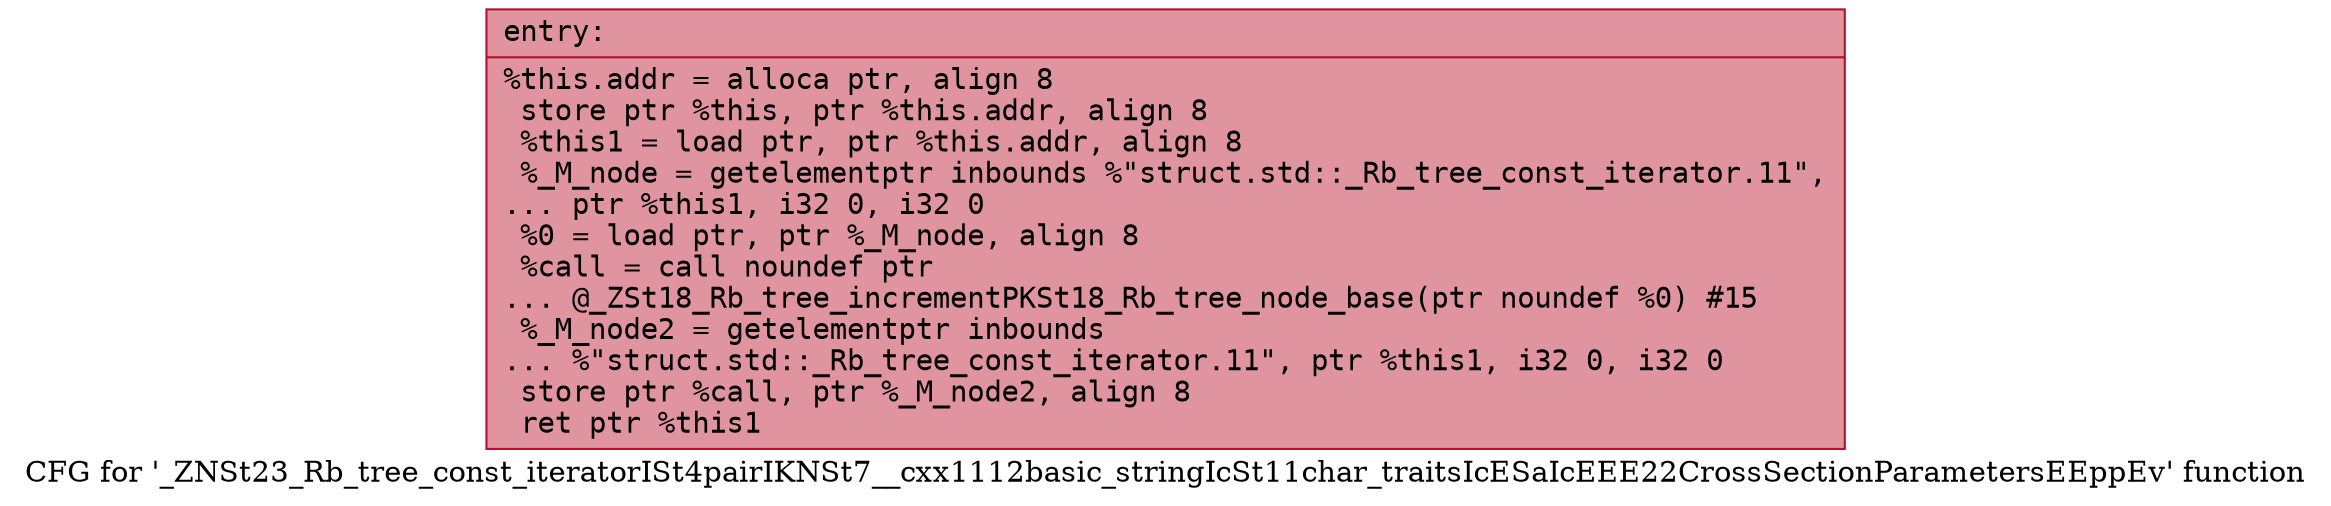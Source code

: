 digraph "CFG for '_ZNSt23_Rb_tree_const_iteratorISt4pairIKNSt7__cxx1112basic_stringIcSt11char_traitsIcESaIcEEE22CrossSectionParametersEEppEv' function" {
	label="CFG for '_ZNSt23_Rb_tree_const_iteratorISt4pairIKNSt7__cxx1112basic_stringIcSt11char_traitsIcESaIcEEE22CrossSectionParametersEEppEv' function";

	Node0x562c4e4959b0 [shape=record,color="#b70d28ff", style=filled, fillcolor="#b70d2870" fontname="Courier",label="{entry:\l|  %this.addr = alloca ptr, align 8\l  store ptr %this, ptr %this.addr, align 8\l  %this1 = load ptr, ptr %this.addr, align 8\l  %_M_node = getelementptr inbounds %\"struct.std::_Rb_tree_const_iterator.11\",\l... ptr %this1, i32 0, i32 0\l  %0 = load ptr, ptr %_M_node, align 8\l  %call = call noundef ptr\l... @_ZSt18_Rb_tree_incrementPKSt18_Rb_tree_node_base(ptr noundef %0) #15\l  %_M_node2 = getelementptr inbounds\l... %\"struct.std::_Rb_tree_const_iterator.11\", ptr %this1, i32 0, i32 0\l  store ptr %call, ptr %_M_node2, align 8\l  ret ptr %this1\l}"];
}
